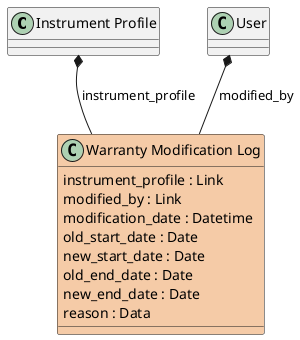@startuml
"Instrument Profile" *-- "Warranty Modification Log" : instrument_profile
"User" *-- "Warranty Modification Log" : modified_by
class "Warranty Modification Log" #F5CBA7 {
  instrument_profile : Link
  modified_by : Link
  modification_date : Datetime
  old_start_date : Date
  new_start_date : Date
  old_end_date : Date
  new_end_date : Date
  reason : Data
}
@enduml